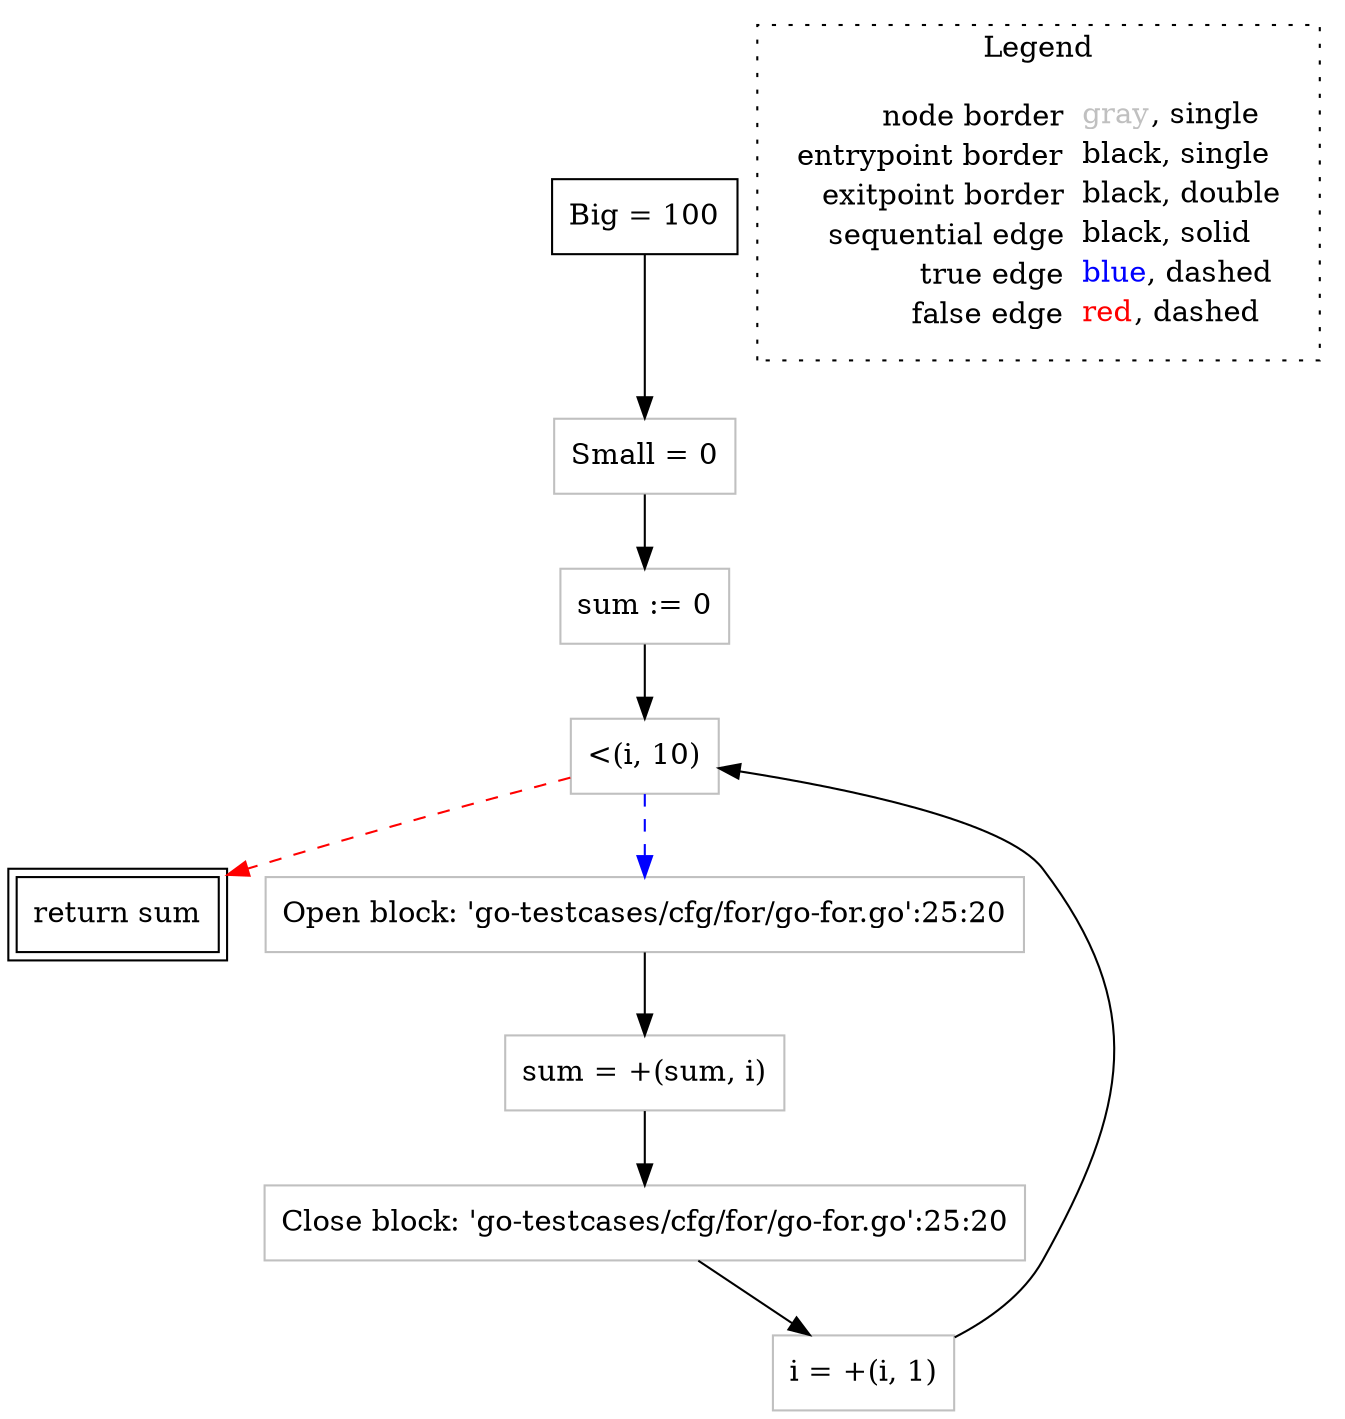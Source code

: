 digraph {
	"node0" [shape="rect",color="black",label=<Big = 100>];
	"node1" [shape="rect",color="gray",label=<sum := 0>];
	"node2" [shape="rect",color="gray",label=<&lt;(i, 10)>];
	"node3" [shape="rect",color="gray",label=<Small = 0>];
	"node4" [shape="rect",color="gray",label=<i = +(i, 1)>];
	"node5" [shape="rect",color="gray",label=<Close block: 'go-testcases/cfg/for/go-for.go':25:20>];
	"node6" [shape="rect",color="black",peripheries="2",label=<return sum>];
	"node7" [shape="rect",color="gray",label=<Open block: 'go-testcases/cfg/for/go-for.go':25:20>];
	"node8" [shape="rect",color="gray",label=<sum = +(sum, i)>];
	"node1" -> "node2" [color="black"];
	"node2" -> "node6" [color="red",style="dashed"];
	"node2" -> "node7" [color="blue",style="dashed"];
	"node3" -> "node1" [color="black"];
	"node4" -> "node2" [color="black"];
	"node5" -> "node4" [color="black"];
	"node7" -> "node8" [color="black"];
	"node8" -> "node5" [color="black"];
	"node0" -> "node3" [color="black"];
subgraph cluster_legend {
	label="Legend";
	style=dotted;
	node [shape=plaintext];
	"legend" [label=<<table border="0" cellpadding="2" cellspacing="0" cellborder="0"><tr><td align="right">node border&nbsp;</td><td align="left"><font color="gray">gray</font>, single</td></tr><tr><td align="right">entrypoint border&nbsp;</td><td align="left"><font color="black">black</font>, single</td></tr><tr><td align="right">exitpoint border&nbsp;</td><td align="left"><font color="black">black</font>, double</td></tr><tr><td align="right">sequential edge&nbsp;</td><td align="left"><font color="black">black</font>, solid</td></tr><tr><td align="right">true edge&nbsp;</td><td align="left"><font color="blue">blue</font>, dashed</td></tr><tr><td align="right">false edge&nbsp;</td><td align="left"><font color="red">red</font>, dashed</td></tr></table>>];
}

}
